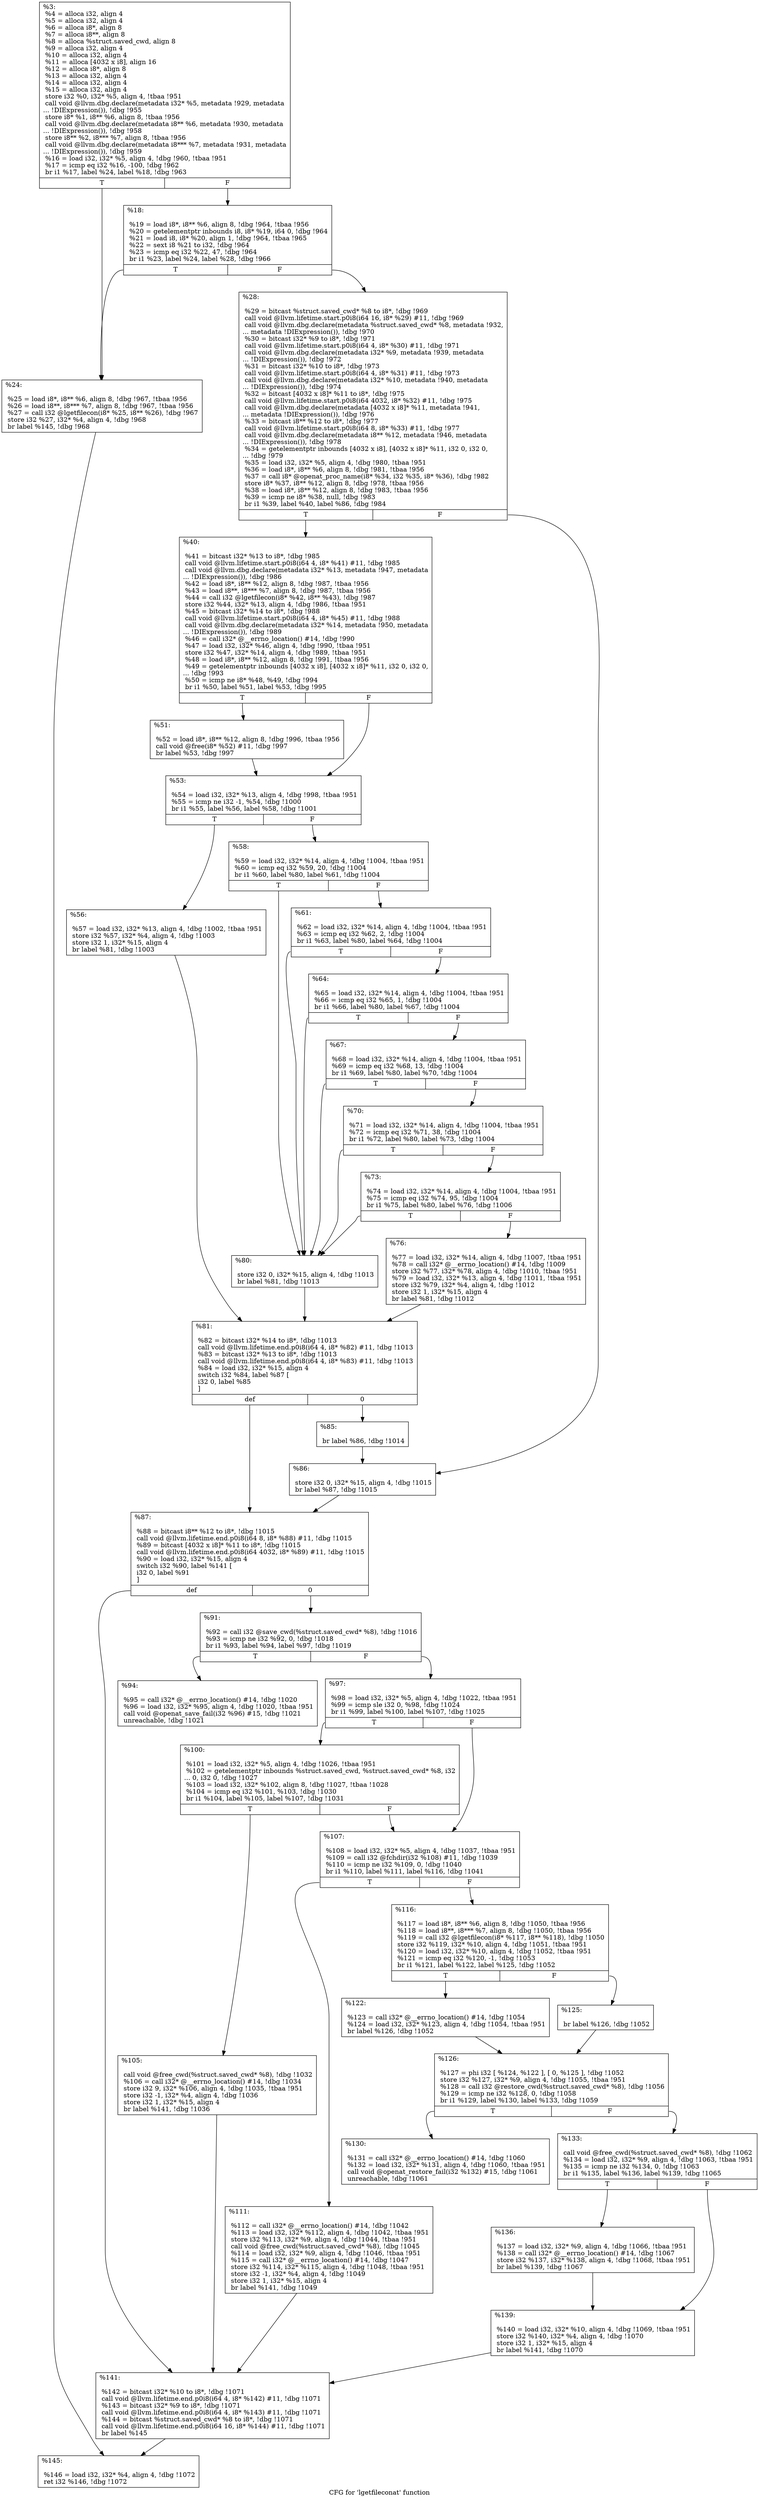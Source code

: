 digraph "CFG for 'lgetfileconat' function" {
	label="CFG for 'lgetfileconat' function";

	Node0x23565e0 [shape=record,label="{%3:\l  %4 = alloca i32, align 4\l  %5 = alloca i32, align 4\l  %6 = alloca i8*, align 8\l  %7 = alloca i8**, align 8\l  %8 = alloca %struct.saved_cwd, align 8\l  %9 = alloca i32, align 4\l  %10 = alloca i32, align 4\l  %11 = alloca [4032 x i8], align 16\l  %12 = alloca i8*, align 8\l  %13 = alloca i32, align 4\l  %14 = alloca i32, align 4\l  %15 = alloca i32, align 4\l  store i32 %0, i32* %5, align 4, !tbaa !951\l  call void @llvm.dbg.declare(metadata i32* %5, metadata !929, metadata\l... !DIExpression()), !dbg !955\l  store i8* %1, i8** %6, align 8, !tbaa !956\l  call void @llvm.dbg.declare(metadata i8** %6, metadata !930, metadata\l... !DIExpression()), !dbg !958\l  store i8** %2, i8*** %7, align 8, !tbaa !956\l  call void @llvm.dbg.declare(metadata i8*** %7, metadata !931, metadata\l... !DIExpression()), !dbg !959\l  %16 = load i32, i32* %5, align 4, !dbg !960, !tbaa !951\l  %17 = icmp eq i32 %16, -100, !dbg !962\l  br i1 %17, label %24, label %18, !dbg !963\l|{<s0>T|<s1>F}}"];
	Node0x23565e0:s0 -> Node0x2356700;
	Node0x23565e0:s1 -> Node0x23566b0;
	Node0x23566b0 [shape=record,label="{%18:\l\l  %19 = load i8*, i8** %6, align 8, !dbg !964, !tbaa !956\l  %20 = getelementptr inbounds i8, i8* %19, i64 0, !dbg !964\l  %21 = load i8, i8* %20, align 1, !dbg !964, !tbaa !965\l  %22 = sext i8 %21 to i32, !dbg !964\l  %23 = icmp eq i32 %22, 47, !dbg !964\l  br i1 %23, label %24, label %28, !dbg !966\l|{<s0>T|<s1>F}}"];
	Node0x23566b0:s0 -> Node0x2356700;
	Node0x23566b0:s1 -> Node0x2356750;
	Node0x2356700 [shape=record,label="{%24:\l\l  %25 = load i8*, i8** %6, align 8, !dbg !967, !tbaa !956\l  %26 = load i8**, i8*** %7, align 8, !dbg !967, !tbaa !956\l  %27 = call i32 @lgetfilecon(i8* %25, i8** %26), !dbg !967\l  store i32 %27, i32* %4, align 4, !dbg !968\l  br label %145, !dbg !968\l}"];
	Node0x2356700 -> Node0x23571a0;
	Node0x2356750 [shape=record,label="{%28:\l\l  %29 = bitcast %struct.saved_cwd* %8 to i8*, !dbg !969\l  call void @llvm.lifetime.start.p0i8(i64 16, i8* %29) #11, !dbg !969\l  call void @llvm.dbg.declare(metadata %struct.saved_cwd* %8, metadata !932,\l... metadata !DIExpression()), !dbg !970\l  %30 = bitcast i32* %9 to i8*, !dbg !971\l  call void @llvm.lifetime.start.p0i8(i64 4, i8* %30) #11, !dbg !971\l  call void @llvm.dbg.declare(metadata i32* %9, metadata !939, metadata\l... !DIExpression()), !dbg !972\l  %31 = bitcast i32* %10 to i8*, !dbg !973\l  call void @llvm.lifetime.start.p0i8(i64 4, i8* %31) #11, !dbg !973\l  call void @llvm.dbg.declare(metadata i32* %10, metadata !940, metadata\l... !DIExpression()), !dbg !974\l  %32 = bitcast [4032 x i8]* %11 to i8*, !dbg !975\l  call void @llvm.lifetime.start.p0i8(i64 4032, i8* %32) #11, !dbg !975\l  call void @llvm.dbg.declare(metadata [4032 x i8]* %11, metadata !941,\l... metadata !DIExpression()), !dbg !976\l  %33 = bitcast i8** %12 to i8*, !dbg !977\l  call void @llvm.lifetime.start.p0i8(i64 8, i8* %33) #11, !dbg !977\l  call void @llvm.dbg.declare(metadata i8** %12, metadata !946, metadata\l... !DIExpression()), !dbg !978\l  %34 = getelementptr inbounds [4032 x i8], [4032 x i8]* %11, i32 0, i32 0,\l... !dbg !979\l  %35 = load i32, i32* %5, align 4, !dbg !980, !tbaa !951\l  %36 = load i8*, i8** %6, align 8, !dbg !981, !tbaa !956\l  %37 = call i8* @openat_proc_name(i8* %34, i32 %35, i8* %36), !dbg !982\l  store i8* %37, i8** %12, align 8, !dbg !978, !tbaa !956\l  %38 = load i8*, i8** %12, align 8, !dbg !983, !tbaa !956\l  %39 = icmp ne i8* %38, null, !dbg !983\l  br i1 %39, label %40, label %86, !dbg !984\l|{<s0>T|<s1>F}}"];
	Node0x2356750:s0 -> Node0x23567a0;
	Node0x2356750:s1 -> Node0x2356c00;
	Node0x23567a0 [shape=record,label="{%40:\l\l  %41 = bitcast i32* %13 to i8*, !dbg !985\l  call void @llvm.lifetime.start.p0i8(i64 4, i8* %41) #11, !dbg !985\l  call void @llvm.dbg.declare(metadata i32* %13, metadata !947, metadata\l... !DIExpression()), !dbg !986\l  %42 = load i8*, i8** %12, align 8, !dbg !987, !tbaa !956\l  %43 = load i8**, i8*** %7, align 8, !dbg !987, !tbaa !956\l  %44 = call i32 @lgetfilecon(i8* %42, i8** %43), !dbg !987\l  store i32 %44, i32* %13, align 4, !dbg !986, !tbaa !951\l  %45 = bitcast i32* %14 to i8*, !dbg !988\l  call void @llvm.lifetime.start.p0i8(i64 4, i8* %45) #11, !dbg !988\l  call void @llvm.dbg.declare(metadata i32* %14, metadata !950, metadata\l... !DIExpression()), !dbg !989\l  %46 = call i32* @__errno_location() #14, !dbg !990\l  %47 = load i32, i32* %46, align 4, !dbg !990, !tbaa !951\l  store i32 %47, i32* %14, align 4, !dbg !989, !tbaa !951\l  %48 = load i8*, i8** %12, align 8, !dbg !991, !tbaa !956\l  %49 = getelementptr inbounds [4032 x i8], [4032 x i8]* %11, i32 0, i32 0,\l... !dbg !993\l  %50 = icmp ne i8* %48, %49, !dbg !994\l  br i1 %50, label %51, label %53, !dbg !995\l|{<s0>T|<s1>F}}"];
	Node0x23567a0:s0 -> Node0x23567f0;
	Node0x23567a0:s1 -> Node0x2356840;
	Node0x23567f0 [shape=record,label="{%51:\l\l  %52 = load i8*, i8** %12, align 8, !dbg !996, !tbaa !956\l  call void @free(i8* %52) #11, !dbg !997\l  br label %53, !dbg !997\l}"];
	Node0x23567f0 -> Node0x2356840;
	Node0x2356840 [shape=record,label="{%53:\l\l  %54 = load i32, i32* %13, align 4, !dbg !998, !tbaa !951\l  %55 = icmp ne i32 -1, %54, !dbg !1000\l  br i1 %55, label %56, label %58, !dbg !1001\l|{<s0>T|<s1>F}}"];
	Node0x2356840:s0 -> Node0x2356890;
	Node0x2356840:s1 -> Node0x23568e0;
	Node0x2356890 [shape=record,label="{%56:\l\l  %57 = load i32, i32* %13, align 4, !dbg !1002, !tbaa !951\l  store i32 %57, i32* %4, align 4, !dbg !1003\l  store i32 1, i32* %15, align 4\l  br label %81, !dbg !1003\l}"];
	Node0x2356890 -> Node0x2356b60;
	Node0x23568e0 [shape=record,label="{%58:\l\l  %59 = load i32, i32* %14, align 4, !dbg !1004, !tbaa !951\l  %60 = icmp eq i32 %59, 20, !dbg !1004\l  br i1 %60, label %80, label %61, !dbg !1004\l|{<s0>T|<s1>F}}"];
	Node0x23568e0:s0 -> Node0x2356b10;
	Node0x23568e0:s1 -> Node0x2356930;
	Node0x2356930 [shape=record,label="{%61:\l\l  %62 = load i32, i32* %14, align 4, !dbg !1004, !tbaa !951\l  %63 = icmp eq i32 %62, 2, !dbg !1004\l  br i1 %63, label %80, label %64, !dbg !1004\l|{<s0>T|<s1>F}}"];
	Node0x2356930:s0 -> Node0x2356b10;
	Node0x2356930:s1 -> Node0x2356980;
	Node0x2356980 [shape=record,label="{%64:\l\l  %65 = load i32, i32* %14, align 4, !dbg !1004, !tbaa !951\l  %66 = icmp eq i32 %65, 1, !dbg !1004\l  br i1 %66, label %80, label %67, !dbg !1004\l|{<s0>T|<s1>F}}"];
	Node0x2356980:s0 -> Node0x2356b10;
	Node0x2356980:s1 -> Node0x23569d0;
	Node0x23569d0 [shape=record,label="{%67:\l\l  %68 = load i32, i32* %14, align 4, !dbg !1004, !tbaa !951\l  %69 = icmp eq i32 %68, 13, !dbg !1004\l  br i1 %69, label %80, label %70, !dbg !1004\l|{<s0>T|<s1>F}}"];
	Node0x23569d0:s0 -> Node0x2356b10;
	Node0x23569d0:s1 -> Node0x2356a20;
	Node0x2356a20 [shape=record,label="{%70:\l\l  %71 = load i32, i32* %14, align 4, !dbg !1004, !tbaa !951\l  %72 = icmp eq i32 %71, 38, !dbg !1004\l  br i1 %72, label %80, label %73, !dbg !1004\l|{<s0>T|<s1>F}}"];
	Node0x2356a20:s0 -> Node0x2356b10;
	Node0x2356a20:s1 -> Node0x2356a70;
	Node0x2356a70 [shape=record,label="{%73:\l\l  %74 = load i32, i32* %14, align 4, !dbg !1004, !tbaa !951\l  %75 = icmp eq i32 %74, 95, !dbg !1004\l  br i1 %75, label %80, label %76, !dbg !1006\l|{<s0>T|<s1>F}}"];
	Node0x2356a70:s0 -> Node0x2356b10;
	Node0x2356a70:s1 -> Node0x2356ac0;
	Node0x2356ac0 [shape=record,label="{%76:\l\l  %77 = load i32, i32* %14, align 4, !dbg !1007, !tbaa !951\l  %78 = call i32* @__errno_location() #14, !dbg !1009\l  store i32 %77, i32* %78, align 4, !dbg !1010, !tbaa !951\l  %79 = load i32, i32* %13, align 4, !dbg !1011, !tbaa !951\l  store i32 %79, i32* %4, align 4, !dbg !1012\l  store i32 1, i32* %15, align 4\l  br label %81, !dbg !1012\l}"];
	Node0x2356ac0 -> Node0x2356b60;
	Node0x2356b10 [shape=record,label="{%80:\l\l  store i32 0, i32* %15, align 4, !dbg !1013\l  br label %81, !dbg !1013\l}"];
	Node0x2356b10 -> Node0x2356b60;
	Node0x2356b60 [shape=record,label="{%81:\l\l  %82 = bitcast i32* %14 to i8*, !dbg !1013\l  call void @llvm.lifetime.end.p0i8(i64 4, i8* %82) #11, !dbg !1013\l  %83 = bitcast i32* %13 to i8*, !dbg !1013\l  call void @llvm.lifetime.end.p0i8(i64 4, i8* %83) #11, !dbg !1013\l  %84 = load i32, i32* %15, align 4\l  switch i32 %84, label %87 [\l    i32 0, label %85\l  ]\l|{<s0>def|<s1>0}}"];
	Node0x2356b60:s0 -> Node0x2356c50;
	Node0x2356b60:s1 -> Node0x2356bb0;
	Node0x2356bb0 [shape=record,label="{%85:\l\l  br label %86, !dbg !1014\l}"];
	Node0x2356bb0 -> Node0x2356c00;
	Node0x2356c00 [shape=record,label="{%86:\l\l  store i32 0, i32* %15, align 4, !dbg !1015\l  br label %87, !dbg !1015\l}"];
	Node0x2356c00 -> Node0x2356c50;
	Node0x2356c50 [shape=record,label="{%87:\l\l  %88 = bitcast i8** %12 to i8*, !dbg !1015\l  call void @llvm.lifetime.end.p0i8(i64 8, i8* %88) #11, !dbg !1015\l  %89 = bitcast [4032 x i8]* %11 to i8*, !dbg !1015\l  call void @llvm.lifetime.end.p0i8(i64 4032, i8* %89) #11, !dbg !1015\l  %90 = load i32, i32* %15, align 4\l  switch i32 %90, label %141 [\l    i32 0, label %91\l  ]\l|{<s0>def|<s1>0}}"];
	Node0x2356c50:s0 -> Node0x2357150;
	Node0x2356c50:s1 -> Node0x2356ca0;
	Node0x2356ca0 [shape=record,label="{%91:\l\l  %92 = call i32 @save_cwd(%struct.saved_cwd* %8), !dbg !1016\l  %93 = icmp ne i32 %92, 0, !dbg !1018\l  br i1 %93, label %94, label %97, !dbg !1019\l|{<s0>T|<s1>F}}"];
	Node0x2356ca0:s0 -> Node0x2356cf0;
	Node0x2356ca0:s1 -> Node0x2356d40;
	Node0x2356cf0 [shape=record,label="{%94:\l\l  %95 = call i32* @__errno_location() #14, !dbg !1020\l  %96 = load i32, i32* %95, align 4, !dbg !1020, !tbaa !951\l  call void @openat_save_fail(i32 %96) #15, !dbg !1021\l  unreachable, !dbg !1021\l}"];
	Node0x2356d40 [shape=record,label="{%97:\l\l  %98 = load i32, i32* %5, align 4, !dbg !1022, !tbaa !951\l  %99 = icmp sle i32 0, %98, !dbg !1024\l  br i1 %99, label %100, label %107, !dbg !1025\l|{<s0>T|<s1>F}}"];
	Node0x2356d40:s0 -> Node0x2356d90;
	Node0x2356d40:s1 -> Node0x2356e30;
	Node0x2356d90 [shape=record,label="{%100:\l\l  %101 = load i32, i32* %5, align 4, !dbg !1026, !tbaa !951\l  %102 = getelementptr inbounds %struct.saved_cwd, %struct.saved_cwd* %8, i32\l... 0, i32 0, !dbg !1027\l  %103 = load i32, i32* %102, align 8, !dbg !1027, !tbaa !1028\l  %104 = icmp eq i32 %101, %103, !dbg !1030\l  br i1 %104, label %105, label %107, !dbg !1031\l|{<s0>T|<s1>F}}"];
	Node0x2356d90:s0 -> Node0x2356de0;
	Node0x2356d90:s1 -> Node0x2356e30;
	Node0x2356de0 [shape=record,label="{%105:\l\l  call void @free_cwd(%struct.saved_cwd* %8), !dbg !1032\l  %106 = call i32* @__errno_location() #14, !dbg !1034\l  store i32 9, i32* %106, align 4, !dbg !1035, !tbaa !951\l  store i32 -1, i32* %4, align 4, !dbg !1036\l  store i32 1, i32* %15, align 4\l  br label %141, !dbg !1036\l}"];
	Node0x2356de0 -> Node0x2357150;
	Node0x2356e30 [shape=record,label="{%107:\l\l  %108 = load i32, i32* %5, align 4, !dbg !1037, !tbaa !951\l  %109 = call i32 @fchdir(i32 %108) #11, !dbg !1039\l  %110 = icmp ne i32 %109, 0, !dbg !1040\l  br i1 %110, label %111, label %116, !dbg !1041\l|{<s0>T|<s1>F}}"];
	Node0x2356e30:s0 -> Node0x2356e80;
	Node0x2356e30:s1 -> Node0x2356ed0;
	Node0x2356e80 [shape=record,label="{%111:\l\l  %112 = call i32* @__errno_location() #14, !dbg !1042\l  %113 = load i32, i32* %112, align 4, !dbg !1042, !tbaa !951\l  store i32 %113, i32* %9, align 4, !dbg !1044, !tbaa !951\l  call void @free_cwd(%struct.saved_cwd* %8), !dbg !1045\l  %114 = load i32, i32* %9, align 4, !dbg !1046, !tbaa !951\l  %115 = call i32* @__errno_location() #14, !dbg !1047\l  store i32 %114, i32* %115, align 4, !dbg !1048, !tbaa !951\l  store i32 -1, i32* %4, align 4, !dbg !1049\l  store i32 1, i32* %15, align 4\l  br label %141, !dbg !1049\l}"];
	Node0x2356e80 -> Node0x2357150;
	Node0x2356ed0 [shape=record,label="{%116:\l\l  %117 = load i8*, i8** %6, align 8, !dbg !1050, !tbaa !956\l  %118 = load i8**, i8*** %7, align 8, !dbg !1050, !tbaa !956\l  %119 = call i32 @lgetfilecon(i8* %117, i8** %118), !dbg !1050\l  store i32 %119, i32* %10, align 4, !dbg !1051, !tbaa !951\l  %120 = load i32, i32* %10, align 4, !dbg !1052, !tbaa !951\l  %121 = icmp eq i32 %120, -1, !dbg !1053\l  br i1 %121, label %122, label %125, !dbg !1052\l|{<s0>T|<s1>F}}"];
	Node0x2356ed0:s0 -> Node0x2356f20;
	Node0x2356ed0:s1 -> Node0x2356f70;
	Node0x2356f20 [shape=record,label="{%122:\l\l  %123 = call i32* @__errno_location() #14, !dbg !1054\l  %124 = load i32, i32* %123, align 4, !dbg !1054, !tbaa !951\l  br label %126, !dbg !1052\l}"];
	Node0x2356f20 -> Node0x2356fc0;
	Node0x2356f70 [shape=record,label="{%125:\l\l  br label %126, !dbg !1052\l}"];
	Node0x2356f70 -> Node0x2356fc0;
	Node0x2356fc0 [shape=record,label="{%126:\l\l  %127 = phi i32 [ %124, %122 ], [ 0, %125 ], !dbg !1052\l  store i32 %127, i32* %9, align 4, !dbg !1055, !tbaa !951\l  %128 = call i32 @restore_cwd(%struct.saved_cwd* %8), !dbg !1056\l  %129 = icmp ne i32 %128, 0, !dbg !1058\l  br i1 %129, label %130, label %133, !dbg !1059\l|{<s0>T|<s1>F}}"];
	Node0x2356fc0:s0 -> Node0x2357010;
	Node0x2356fc0:s1 -> Node0x2357060;
	Node0x2357010 [shape=record,label="{%130:\l\l  %131 = call i32* @__errno_location() #14, !dbg !1060\l  %132 = load i32, i32* %131, align 4, !dbg !1060, !tbaa !951\l  call void @openat_restore_fail(i32 %132) #15, !dbg !1061\l  unreachable, !dbg !1061\l}"];
	Node0x2357060 [shape=record,label="{%133:\l\l  call void @free_cwd(%struct.saved_cwd* %8), !dbg !1062\l  %134 = load i32, i32* %9, align 4, !dbg !1063, !tbaa !951\l  %135 = icmp ne i32 %134, 0, !dbg !1063\l  br i1 %135, label %136, label %139, !dbg !1065\l|{<s0>T|<s1>F}}"];
	Node0x2357060:s0 -> Node0x23570b0;
	Node0x2357060:s1 -> Node0x2357100;
	Node0x23570b0 [shape=record,label="{%136:\l\l  %137 = load i32, i32* %9, align 4, !dbg !1066, !tbaa !951\l  %138 = call i32* @__errno_location() #14, !dbg !1067\l  store i32 %137, i32* %138, align 4, !dbg !1068, !tbaa !951\l  br label %139, !dbg !1067\l}"];
	Node0x23570b0 -> Node0x2357100;
	Node0x2357100 [shape=record,label="{%139:\l\l  %140 = load i32, i32* %10, align 4, !dbg !1069, !tbaa !951\l  store i32 %140, i32* %4, align 4, !dbg !1070\l  store i32 1, i32* %15, align 4\l  br label %141, !dbg !1070\l}"];
	Node0x2357100 -> Node0x2357150;
	Node0x2357150 [shape=record,label="{%141:\l\l  %142 = bitcast i32* %10 to i8*, !dbg !1071\l  call void @llvm.lifetime.end.p0i8(i64 4, i8* %142) #11, !dbg !1071\l  %143 = bitcast i32* %9 to i8*, !dbg !1071\l  call void @llvm.lifetime.end.p0i8(i64 4, i8* %143) #11, !dbg !1071\l  %144 = bitcast %struct.saved_cwd* %8 to i8*, !dbg !1071\l  call void @llvm.lifetime.end.p0i8(i64 16, i8* %144) #11, !dbg !1071\l  br label %145\l}"];
	Node0x2357150 -> Node0x23571a0;
	Node0x23571a0 [shape=record,label="{%145:\l\l  %146 = load i32, i32* %4, align 4, !dbg !1072\l  ret i32 %146, !dbg !1072\l}"];
}
